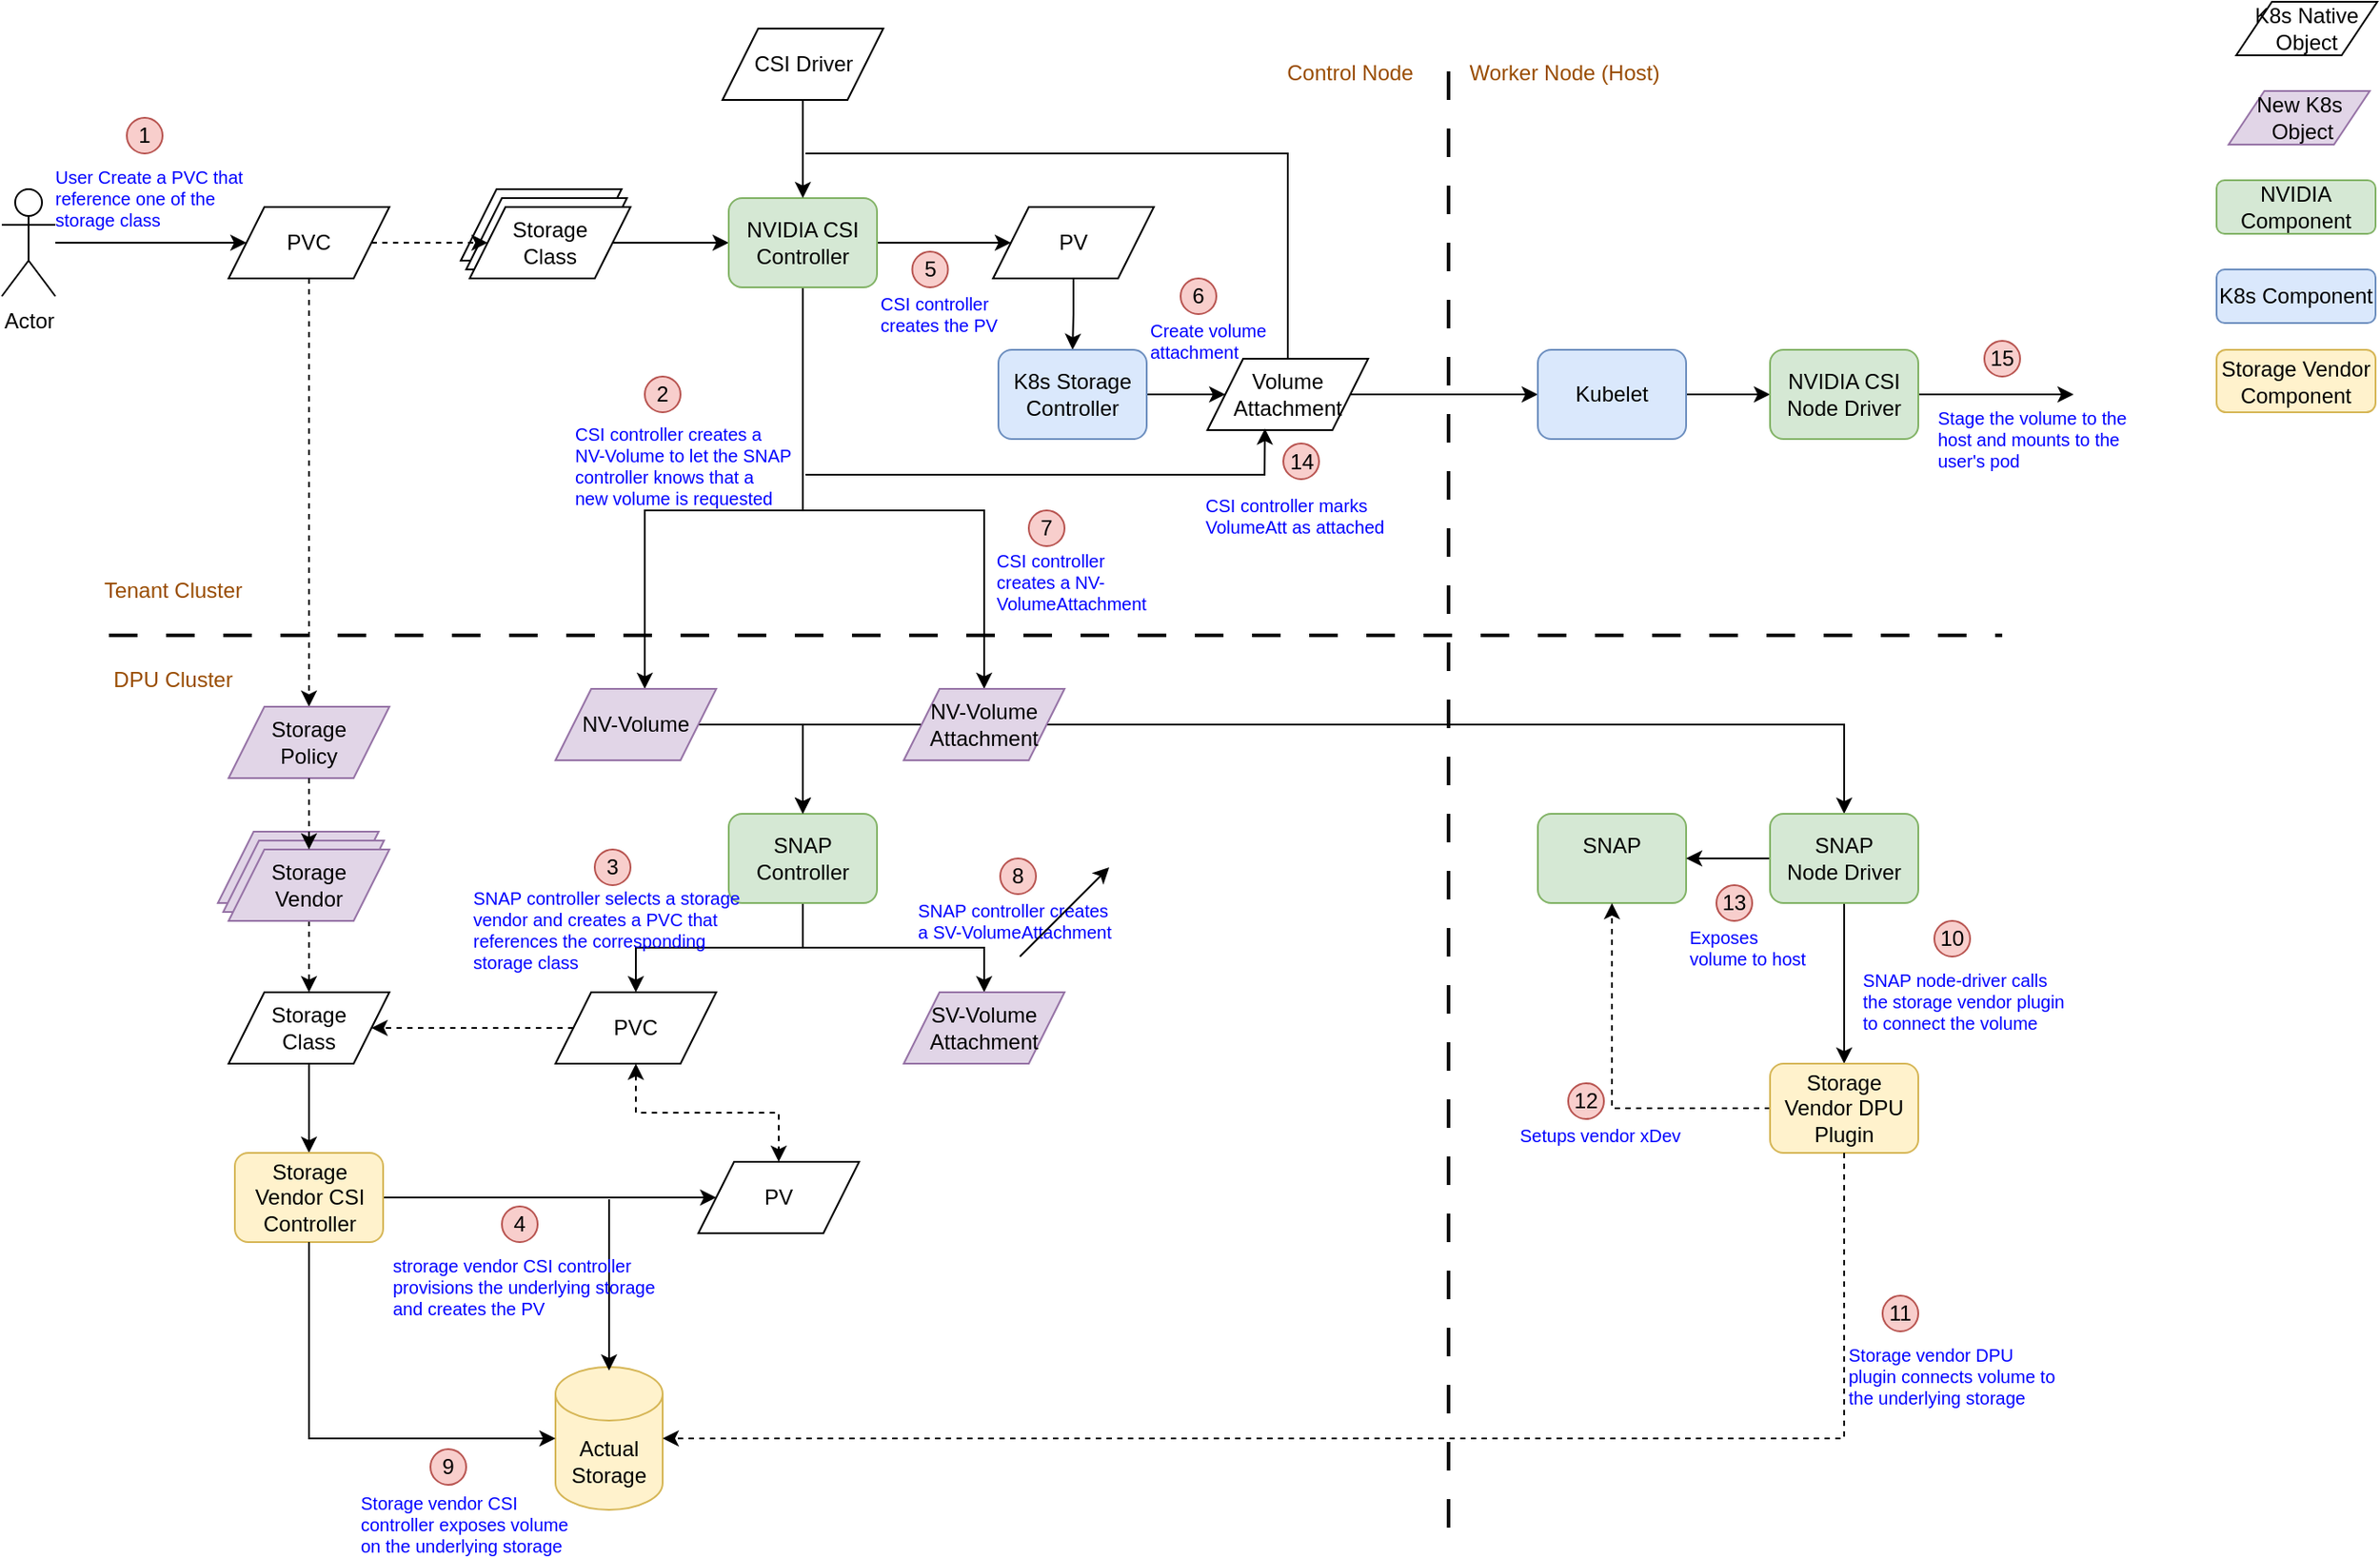 <mxfile version="26.0.16">
  <diagram name="Page-1" id="S3n0-SfiNUQgWGay7wz-">
    <mxGraphModel dx="2162" dy="960" grid="1" gridSize="10" guides="1" tooltips="1" connect="1" arrows="1" fold="1" page="1" pageScale="1" pageWidth="850" pageHeight="1100" math="0" shadow="0">
      <root>
        <mxCell id="0" />
        <mxCell id="1" parent="0" />
        <mxCell id="oYY9sbpEMJqJtEDze8hC-49" value="" style="endArrow=none;dashed=1;html=1;dashPattern=8 8;strokeWidth=2;rounded=0;" edge="1" parent="1">
          <mxGeometry width="50" height="50" relative="1" as="geometry">
            <mxPoint x="-110" y="390" as="sourcePoint" />
            <mxPoint x="950" y="390" as="targetPoint" />
          </mxGeometry>
        </mxCell>
        <mxCell id="oYY9sbpEMJqJtEDze8hC-50" value="" style="endArrow=none;dashed=1;html=1;dashPattern=8 8;strokeWidth=2;rounded=0;" edge="1" parent="1">
          <mxGeometry width="50" height="50" relative="1" as="geometry">
            <mxPoint x="640" y="890" as="sourcePoint" />
            <mxPoint x="640" y="60" as="targetPoint" />
          </mxGeometry>
        </mxCell>
        <mxCell id="oYY9sbpEMJqJtEDze8hC-62" style="edgeStyle=orthogonalEdgeStyle;rounded=0;orthogonalLoop=1;jettySize=auto;html=1;entryX=0;entryY=0.5;entryDx=0;entryDy=0;" edge="1" parent="1" source="oYY9sbpEMJqJtEDze8hC-51" target="oYY9sbpEMJqJtEDze8hC-56">
          <mxGeometry relative="1" as="geometry" />
        </mxCell>
        <mxCell id="oYY9sbpEMJqJtEDze8hC-51" value="Actor" style="shape=umlActor;verticalLabelPosition=bottom;verticalAlign=top;html=1;outlineConnect=0;" vertex="1" parent="1">
          <mxGeometry x="-170" y="140" width="30" height="60" as="geometry" />
        </mxCell>
        <mxCell id="oYY9sbpEMJqJtEDze8hC-52" value="&lt;font style=&quot;color: rgb(153, 76, 0);&quot;&gt;Tenant Cluster&lt;/font&gt;" style="text;html=1;align=center;verticalAlign=middle;whiteSpace=wrap;rounded=0;" vertex="1" parent="1">
          <mxGeometry x="-129" y="350" width="110" height="30" as="geometry" />
        </mxCell>
        <mxCell id="oYY9sbpEMJqJtEDze8hC-53" value="&lt;font style=&quot;color: rgb(153, 76, 0);&quot;&gt;DPU Cluster&lt;/font&gt;" style="text;html=1;align=center;verticalAlign=middle;whiteSpace=wrap;rounded=0;" vertex="1" parent="1">
          <mxGeometry x="-129" y="400" width="110" height="30" as="geometry" />
        </mxCell>
        <mxCell id="oYY9sbpEMJqJtEDze8hC-54" value="&lt;font style=&quot;color: rgb(153, 76, 0);&quot;&gt;Control Node&lt;/font&gt;" style="text;html=1;align=center;verticalAlign=middle;whiteSpace=wrap;rounded=0;" vertex="1" parent="1">
          <mxGeometry x="530" y="60" width="110" height="30" as="geometry" />
        </mxCell>
        <mxCell id="oYY9sbpEMJqJtEDze8hC-55" value="&lt;font style=&quot;color: rgb(153, 76, 0);&quot;&gt;Worker Node (Host)&lt;/font&gt;" style="text;html=1;align=center;verticalAlign=middle;whiteSpace=wrap;rounded=0;" vertex="1" parent="1">
          <mxGeometry x="650" y="60" width="110" height="30" as="geometry" />
        </mxCell>
        <mxCell id="oYY9sbpEMJqJtEDze8hC-80" style="edgeStyle=orthogonalEdgeStyle;rounded=0;orthogonalLoop=1;jettySize=auto;html=1;dashed=1;" edge="1" parent="1" source="oYY9sbpEMJqJtEDze8hC-56" target="oYY9sbpEMJqJtEDze8hC-75">
          <mxGeometry relative="1" as="geometry" />
        </mxCell>
        <mxCell id="oYY9sbpEMJqJtEDze8hC-56" value="PVC" style="shape=parallelogram;perimeter=parallelogramPerimeter;whiteSpace=wrap;html=1;fixedSize=1;" vertex="1" parent="1">
          <mxGeometry x="-43" y="150" width="90" height="40" as="geometry" />
        </mxCell>
        <mxCell id="oYY9sbpEMJqJtEDze8hC-57" value="K8s Native Object" style="shape=parallelogram;perimeter=parallelogramPerimeter;whiteSpace=wrap;html=1;fixedSize=1;" vertex="1" parent="1">
          <mxGeometry x="1081" y="35" width="79" height="30" as="geometry" />
        </mxCell>
        <mxCell id="oYY9sbpEMJqJtEDze8hC-58" value="New K8s&lt;div&gt;&lt;span style=&quot;background-color: transparent; color: light-dark(rgb(0, 0, 0), rgb(255, 255, 255));&quot;&gt;&amp;nbsp;Object&lt;/span&gt;&lt;/div&gt;" style="shape=parallelogram;perimeter=parallelogramPerimeter;whiteSpace=wrap;html=1;fixedSize=1;fillColor=#e1d5e7;strokeColor=#9673a6;" vertex="1" parent="1">
          <mxGeometry x="1076.75" y="85" width="79" height="30" as="geometry" />
        </mxCell>
        <mxCell id="oYY9sbpEMJqJtEDze8hC-59" value="" style="shape=parallelogram;perimeter=parallelogramPerimeter;whiteSpace=wrap;html=1;fixedSize=1;" vertex="1" parent="1">
          <mxGeometry x="87" y="140" width="90" height="40" as="geometry" />
        </mxCell>
        <mxCell id="oYY9sbpEMJqJtEDze8hC-60" value="" style="shape=parallelogram;perimeter=parallelogramPerimeter;whiteSpace=wrap;html=1;fixedSize=1;" vertex="1" parent="1">
          <mxGeometry x="90" y="145" width="90" height="40" as="geometry" />
        </mxCell>
        <mxCell id="oYY9sbpEMJqJtEDze8hC-65" style="edgeStyle=orthogonalEdgeStyle;rounded=0;orthogonalLoop=1;jettySize=auto;html=1;" edge="1" parent="1" source="oYY9sbpEMJqJtEDze8hC-61" target="oYY9sbpEMJqJtEDze8hC-64">
          <mxGeometry relative="1" as="geometry" />
        </mxCell>
        <mxCell id="oYY9sbpEMJqJtEDze8hC-61" value="Storage&lt;div&gt;Class&lt;/div&gt;" style="shape=parallelogram;perimeter=parallelogramPerimeter;whiteSpace=wrap;html=1;fixedSize=1;" vertex="1" parent="1">
          <mxGeometry x="92" y="150" width="90" height="40" as="geometry" />
        </mxCell>
        <mxCell id="oYY9sbpEMJqJtEDze8hC-63" style="edgeStyle=orthogonalEdgeStyle;rounded=0;orthogonalLoop=1;jettySize=auto;html=1;entryX=0;entryY=0.5;entryDx=0;entryDy=0;dashed=1;" edge="1" parent="1" source="oYY9sbpEMJqJtEDze8hC-56" target="oYY9sbpEMJqJtEDze8hC-61">
          <mxGeometry relative="1" as="geometry" />
        </mxCell>
        <mxCell id="oYY9sbpEMJqJtEDze8hC-69" style="edgeStyle=orthogonalEdgeStyle;rounded=0;orthogonalLoop=1;jettySize=auto;html=1;entryX=0;entryY=0.5;entryDx=0;entryDy=0;" edge="1" parent="1" source="oYY9sbpEMJqJtEDze8hC-64" target="oYY9sbpEMJqJtEDze8hC-66">
          <mxGeometry relative="1" as="geometry" />
        </mxCell>
        <mxCell id="oYY9sbpEMJqJtEDze8hC-98" style="edgeStyle=orthogonalEdgeStyle;rounded=0;orthogonalLoop=1;jettySize=auto;html=1;" edge="1" parent="1" source="oYY9sbpEMJqJtEDze8hC-64" target="oYY9sbpEMJqJtEDze8hC-94">
          <mxGeometry relative="1" as="geometry">
            <mxPoint x="190" y="410" as="targetPoint" />
            <Array as="points">
              <mxPoint x="279" y="320" />
              <mxPoint x="190" y="320" />
            </Array>
          </mxGeometry>
        </mxCell>
        <mxCell id="oYY9sbpEMJqJtEDze8hC-99" style="edgeStyle=orthogonalEdgeStyle;rounded=0;orthogonalLoop=1;jettySize=auto;html=1;exitX=0.5;exitY=1;exitDx=0;exitDy=0;" edge="1" parent="1" source="oYY9sbpEMJqJtEDze8hC-64" target="oYY9sbpEMJqJtEDze8hC-95">
          <mxGeometry relative="1" as="geometry">
            <Array as="points">
              <mxPoint x="279" y="320" />
              <mxPoint x="380" y="320" />
            </Array>
          </mxGeometry>
        </mxCell>
        <mxCell id="oYY9sbpEMJqJtEDze8hC-64" value="NVIDIA CSI Controller" style="rounded=1;whiteSpace=wrap;html=1;fillColor=#d5e8d4;strokeColor=#82b366;" vertex="1" parent="1">
          <mxGeometry x="237" y="145" width="83" height="50" as="geometry" />
        </mxCell>
        <mxCell id="oYY9sbpEMJqJtEDze8hC-70" style="edgeStyle=orthogonalEdgeStyle;rounded=0;orthogonalLoop=1;jettySize=auto;html=1;exitX=0.5;exitY=1;exitDx=0;exitDy=0;entryX=0.5;entryY=0;entryDx=0;entryDy=0;" edge="1" parent="1" source="oYY9sbpEMJqJtEDze8hC-66" target="oYY9sbpEMJqJtEDze8hC-67">
          <mxGeometry relative="1" as="geometry" />
        </mxCell>
        <mxCell id="oYY9sbpEMJqJtEDze8hC-66" value="PV" style="shape=parallelogram;perimeter=parallelogramPerimeter;whiteSpace=wrap;html=1;fixedSize=1;" vertex="1" parent="1">
          <mxGeometry x="385" y="150" width="90" height="40" as="geometry" />
        </mxCell>
        <mxCell id="oYY9sbpEMJqJtEDze8hC-71" style="edgeStyle=orthogonalEdgeStyle;rounded=0;orthogonalLoop=1;jettySize=auto;html=1;entryX=0;entryY=0.5;entryDx=0;entryDy=0;" edge="1" parent="1" source="oYY9sbpEMJqJtEDze8hC-67" target="oYY9sbpEMJqJtEDze8hC-68">
          <mxGeometry relative="1" as="geometry" />
        </mxCell>
        <mxCell id="oYY9sbpEMJqJtEDze8hC-67" value="K8s Storage Controller" style="rounded=1;whiteSpace=wrap;html=1;fillColor=#dae8fc;strokeColor=#6c8ebf;" vertex="1" parent="1">
          <mxGeometry x="388" y="230" width="83" height="50" as="geometry" />
        </mxCell>
        <mxCell id="oYY9sbpEMJqJtEDze8hC-106" style="edgeStyle=orthogonalEdgeStyle;rounded=0;orthogonalLoop=1;jettySize=auto;html=1;entryX=0;entryY=0.5;entryDx=0;entryDy=0;" edge="1" parent="1" source="oYY9sbpEMJqJtEDze8hC-68" target="oYY9sbpEMJqJtEDze8hC-104">
          <mxGeometry relative="1" as="geometry" />
        </mxCell>
        <mxCell id="oYY9sbpEMJqJtEDze8hC-68" value="Volume Attachment" style="shape=parallelogram;perimeter=parallelogramPerimeter;whiteSpace=wrap;html=1;fixedSize=1;" vertex="1" parent="1">
          <mxGeometry x="505" y="235" width="90" height="40" as="geometry" />
        </mxCell>
        <mxCell id="oYY9sbpEMJqJtEDze8hC-72" value="NVIDIA Component" style="rounded=1;whiteSpace=wrap;html=1;fillColor=#d5e8d4;strokeColor=#82b366;" vertex="1" parent="1">
          <mxGeometry x="1070" y="135" width="89" height="30" as="geometry" />
        </mxCell>
        <mxCell id="oYY9sbpEMJqJtEDze8hC-73" value="K8s Component" style="rounded=1;whiteSpace=wrap;html=1;fillColor=#dae8fc;strokeColor=#6c8ebf;" vertex="1" parent="1">
          <mxGeometry x="1070" y="185" width="89" height="30" as="geometry" />
        </mxCell>
        <mxCell id="oYY9sbpEMJqJtEDze8hC-74" value="Storage Vendor Component" style="rounded=1;whiteSpace=wrap;html=1;fillColor=#fff2cc;strokeColor=#d6b656;" vertex="1" parent="1">
          <mxGeometry x="1070" y="230" width="89" height="35" as="geometry" />
        </mxCell>
        <mxCell id="oYY9sbpEMJqJtEDze8hC-75" value="Storage&lt;div&gt;Policy&lt;/div&gt;" style="shape=parallelogram;perimeter=parallelogramPerimeter;whiteSpace=wrap;html=1;fixedSize=1;fillColor=#e1d5e7;strokeColor=#9673a6;" vertex="1" parent="1">
          <mxGeometry x="-43" y="430" width="90" height="40" as="geometry" />
        </mxCell>
        <mxCell id="oYY9sbpEMJqJtEDze8hC-76" value="" style="shape=parallelogram;perimeter=parallelogramPerimeter;whiteSpace=wrap;html=1;fixedSize=1;fillColor=#e1d5e7;strokeColor=#9673a6;" vertex="1" parent="1">
          <mxGeometry x="-49" y="500" width="90" height="40" as="geometry" />
        </mxCell>
        <mxCell id="oYY9sbpEMJqJtEDze8hC-77" value="" style="shape=parallelogram;perimeter=parallelogramPerimeter;whiteSpace=wrap;html=1;fixedSize=1;fillColor=#e1d5e7;strokeColor=#9673a6;" vertex="1" parent="1">
          <mxGeometry x="-46" y="505" width="90" height="40" as="geometry" />
        </mxCell>
        <mxCell id="oYY9sbpEMJqJtEDze8hC-82" style="edgeStyle=orthogonalEdgeStyle;rounded=0;orthogonalLoop=1;jettySize=auto;html=1;dashed=1;" edge="1" parent="1" source="oYY9sbpEMJqJtEDze8hC-78" target="oYY9sbpEMJqJtEDze8hC-79">
          <mxGeometry relative="1" as="geometry" />
        </mxCell>
        <mxCell id="oYY9sbpEMJqJtEDze8hC-78" value="Storage&lt;div&gt;Vendor&lt;/div&gt;" style="shape=parallelogram;perimeter=parallelogramPerimeter;whiteSpace=wrap;html=1;fixedSize=1;fillColor=#e1d5e7;strokeColor=#9673a6;" vertex="1" parent="1">
          <mxGeometry x="-43" y="510" width="90" height="40" as="geometry" />
        </mxCell>
        <mxCell id="oYY9sbpEMJqJtEDze8hC-108" style="edgeStyle=orthogonalEdgeStyle;rounded=0;orthogonalLoop=1;jettySize=auto;html=1;exitX=0.5;exitY=1;exitDx=0;exitDy=0;entryX=0.5;entryY=0;entryDx=0;entryDy=0;" edge="1" parent="1" source="oYY9sbpEMJqJtEDze8hC-79" target="oYY9sbpEMJqJtEDze8hC-83">
          <mxGeometry relative="1" as="geometry" />
        </mxCell>
        <mxCell id="oYY9sbpEMJqJtEDze8hC-79" value="Storage&lt;div&gt;Class&lt;/div&gt;" style="shape=parallelogram;perimeter=parallelogramPerimeter;whiteSpace=wrap;html=1;fixedSize=1;" vertex="1" parent="1">
          <mxGeometry x="-43" y="590" width="90" height="40" as="geometry" />
        </mxCell>
        <mxCell id="oYY9sbpEMJqJtEDze8hC-81" style="edgeStyle=orthogonalEdgeStyle;rounded=0;orthogonalLoop=1;jettySize=auto;html=1;exitX=0.5;exitY=1;exitDx=0;exitDy=0;entryX=0.5;entryY=0;entryDx=0;entryDy=0;dashed=1;" edge="1" parent="1" source="oYY9sbpEMJqJtEDze8hC-75" target="oYY9sbpEMJqJtEDze8hC-78">
          <mxGeometry relative="1" as="geometry" />
        </mxCell>
        <mxCell id="oYY9sbpEMJqJtEDze8hC-85" style="edgeStyle=orthogonalEdgeStyle;rounded=0;orthogonalLoop=1;jettySize=auto;html=1;entryX=0;entryY=0.5;entryDx=0;entryDy=0;" edge="1" parent="1" source="oYY9sbpEMJqJtEDze8hC-83" target="oYY9sbpEMJqJtEDze8hC-84">
          <mxGeometry relative="1" as="geometry" />
        </mxCell>
        <mxCell id="oYY9sbpEMJqJtEDze8hC-83" value="Storage Vendor CSI Controller" style="rounded=1;whiteSpace=wrap;html=1;fillColor=#fff2cc;strokeColor=#d6b656;" vertex="1" parent="1">
          <mxGeometry x="-39.5" y="680" width="83" height="50" as="geometry" />
        </mxCell>
        <mxCell id="oYY9sbpEMJqJtEDze8hC-84" value="PV" style="shape=parallelogram;perimeter=parallelogramPerimeter;whiteSpace=wrap;html=1;fixedSize=1;" vertex="1" parent="1">
          <mxGeometry x="220" y="685" width="90" height="40" as="geometry" />
        </mxCell>
        <mxCell id="oYY9sbpEMJqJtEDze8hC-87" style="edgeStyle=orthogonalEdgeStyle;rounded=0;orthogonalLoop=1;jettySize=auto;html=1;entryX=1;entryY=0.5;entryDx=0;entryDy=0;dashed=1;" edge="1" parent="1" source="oYY9sbpEMJqJtEDze8hC-86" target="oYY9sbpEMJqJtEDze8hC-79">
          <mxGeometry relative="1" as="geometry" />
        </mxCell>
        <mxCell id="oYY9sbpEMJqJtEDze8hC-88" style="edgeStyle=orthogonalEdgeStyle;rounded=0;orthogonalLoop=1;jettySize=auto;html=1;exitX=0.5;exitY=1;exitDx=0;exitDy=0;dashed=1;startArrow=classic;startFill=1;" edge="1" parent="1" source="oYY9sbpEMJqJtEDze8hC-86" target="oYY9sbpEMJqJtEDze8hC-84">
          <mxGeometry relative="1" as="geometry" />
        </mxCell>
        <mxCell id="oYY9sbpEMJqJtEDze8hC-86" value="PVC" style="shape=parallelogram;perimeter=parallelogramPerimeter;whiteSpace=wrap;html=1;fixedSize=1;" vertex="1" parent="1">
          <mxGeometry x="140" y="590" width="90" height="40" as="geometry" />
        </mxCell>
        <mxCell id="oYY9sbpEMJqJtEDze8hC-92" style="edgeStyle=orthogonalEdgeStyle;rounded=0;orthogonalLoop=1;jettySize=auto;html=1;exitX=0.5;exitY=1;exitDx=0;exitDy=0;entryX=0.5;entryY=0;entryDx=0;entryDy=0;" edge="1" parent="1" source="oYY9sbpEMJqJtEDze8hC-90" target="oYY9sbpEMJqJtEDze8hC-86">
          <mxGeometry relative="1" as="geometry" />
        </mxCell>
        <mxCell id="oYY9sbpEMJqJtEDze8hC-93" style="edgeStyle=orthogonalEdgeStyle;rounded=0;orthogonalLoop=1;jettySize=auto;html=1;entryX=0.5;entryY=0;entryDx=0;entryDy=0;exitX=0.5;exitY=1;exitDx=0;exitDy=0;" edge="1" parent="1" source="oYY9sbpEMJqJtEDze8hC-90" target="oYY9sbpEMJqJtEDze8hC-91">
          <mxGeometry relative="1" as="geometry" />
        </mxCell>
        <mxCell id="oYY9sbpEMJqJtEDze8hC-90" value="SNAP Controller" style="rounded=1;whiteSpace=wrap;html=1;fillColor=#d5e8d4;strokeColor=#82b366;" vertex="1" parent="1">
          <mxGeometry x="237" y="490" width="83" height="50" as="geometry" />
        </mxCell>
        <mxCell id="oYY9sbpEMJqJtEDze8hC-91" value="SV-Volume Attachment" style="shape=parallelogram;perimeter=parallelogramPerimeter;whiteSpace=wrap;html=1;fixedSize=1;fillColor=#e1d5e7;strokeColor=#9673a6;" vertex="1" parent="1">
          <mxGeometry x="335" y="590" width="90" height="40" as="geometry" />
        </mxCell>
        <mxCell id="oYY9sbpEMJqJtEDze8hC-96" style="edgeStyle=orthogonalEdgeStyle;rounded=0;orthogonalLoop=1;jettySize=auto;html=1;entryX=0.5;entryY=0;entryDx=0;entryDy=0;" edge="1" parent="1" source="oYY9sbpEMJqJtEDze8hC-94" target="oYY9sbpEMJqJtEDze8hC-90">
          <mxGeometry relative="1" as="geometry" />
        </mxCell>
        <mxCell id="oYY9sbpEMJqJtEDze8hC-94" value="NV-Volume" style="shape=parallelogram;perimeter=parallelogramPerimeter;whiteSpace=wrap;html=1;fixedSize=1;fillColor=#e1d5e7;strokeColor=#9673a6;" vertex="1" parent="1">
          <mxGeometry x="140" y="420" width="90" height="40" as="geometry" />
        </mxCell>
        <mxCell id="oYY9sbpEMJqJtEDze8hC-97" style="edgeStyle=orthogonalEdgeStyle;rounded=0;orthogonalLoop=1;jettySize=auto;html=1;entryX=0.5;entryY=0;entryDx=0;entryDy=0;" edge="1" parent="1" source="oYY9sbpEMJqJtEDze8hC-95" target="oYY9sbpEMJqJtEDze8hC-90">
          <mxGeometry relative="1" as="geometry" />
        </mxCell>
        <mxCell id="oYY9sbpEMJqJtEDze8hC-119" style="edgeStyle=orthogonalEdgeStyle;rounded=0;orthogonalLoop=1;jettySize=auto;html=1;entryX=0.5;entryY=0;entryDx=0;entryDy=0;" edge="1" parent="1" source="oYY9sbpEMJqJtEDze8hC-95" target="oYY9sbpEMJqJtEDze8hC-113">
          <mxGeometry relative="1" as="geometry" />
        </mxCell>
        <mxCell id="oYY9sbpEMJqJtEDze8hC-95" value="NV-Volume Attachment" style="shape=parallelogram;perimeter=parallelogramPerimeter;whiteSpace=wrap;html=1;fixedSize=1;fillColor=#e1d5e7;strokeColor=#9673a6;" vertex="1" parent="1">
          <mxGeometry x="335" y="420" width="90" height="40" as="geometry" />
        </mxCell>
        <mxCell id="oYY9sbpEMJqJtEDze8hC-100" value="" style="endArrow=classic;html=1;rounded=0;entryX=0.358;entryY=0.978;entryDx=0;entryDy=0;entryPerimeter=0;" edge="1" parent="1" target="oYY9sbpEMJqJtEDze8hC-68">
          <mxGeometry width="50" height="50" relative="1" as="geometry">
            <mxPoint x="280" y="300" as="sourcePoint" />
            <mxPoint x="450" y="390" as="targetPoint" />
            <Array as="points">
              <mxPoint x="537" y="300" />
            </Array>
          </mxGeometry>
        </mxCell>
        <mxCell id="oYY9sbpEMJqJtEDze8hC-102" style="edgeStyle=orthogonalEdgeStyle;rounded=0;orthogonalLoop=1;jettySize=auto;html=1;entryX=0.5;entryY=0;entryDx=0;entryDy=0;" edge="1" parent="1" source="oYY9sbpEMJqJtEDze8hC-101" target="oYY9sbpEMJqJtEDze8hC-64">
          <mxGeometry relative="1" as="geometry" />
        </mxCell>
        <mxCell id="oYY9sbpEMJqJtEDze8hC-101" value="CSI Driver" style="shape=parallelogram;perimeter=parallelogramPerimeter;whiteSpace=wrap;html=1;fixedSize=1;" vertex="1" parent="1">
          <mxGeometry x="233.5" y="50" width="90" height="40" as="geometry" />
        </mxCell>
        <mxCell id="oYY9sbpEMJqJtEDze8hC-103" value="" style="endArrow=none;html=1;rounded=0;entryX=0.5;entryY=0;entryDx=0;entryDy=0;" edge="1" parent="1" target="oYY9sbpEMJqJtEDze8hC-68">
          <mxGeometry width="50" height="50" relative="1" as="geometry">
            <mxPoint x="280" y="120" as="sourcePoint" />
            <mxPoint x="550" y="120" as="targetPoint" />
            <Array as="points">
              <mxPoint x="550" y="120" />
            </Array>
          </mxGeometry>
        </mxCell>
        <mxCell id="oYY9sbpEMJqJtEDze8hC-107" style="edgeStyle=orthogonalEdgeStyle;rounded=0;orthogonalLoop=1;jettySize=auto;html=1;entryX=0;entryY=0.5;entryDx=0;entryDy=0;" edge="1" parent="1" source="oYY9sbpEMJqJtEDze8hC-104" target="oYY9sbpEMJqJtEDze8hC-105">
          <mxGeometry relative="1" as="geometry" />
        </mxCell>
        <mxCell id="oYY9sbpEMJqJtEDze8hC-104" value="Kubelet" style="rounded=1;whiteSpace=wrap;html=1;fillColor=#dae8fc;strokeColor=#6c8ebf;" vertex="1" parent="1">
          <mxGeometry x="690" y="230" width="83" height="50" as="geometry" />
        </mxCell>
        <mxCell id="oYY9sbpEMJqJtEDze8hC-158" style="edgeStyle=orthogonalEdgeStyle;rounded=0;orthogonalLoop=1;jettySize=auto;html=1;exitX=1;exitY=0.5;exitDx=0;exitDy=0;" edge="1" parent="1" source="oYY9sbpEMJqJtEDze8hC-105">
          <mxGeometry relative="1" as="geometry">
            <mxPoint x="990" y="255" as="targetPoint" />
          </mxGeometry>
        </mxCell>
        <mxCell id="oYY9sbpEMJqJtEDze8hC-105" value="NVIDIA CSI Node Driver" style="rounded=1;whiteSpace=wrap;html=1;fillColor=#d5e8d4;strokeColor=#82b366;" vertex="1" parent="1">
          <mxGeometry x="820" y="230" width="83" height="50" as="geometry" />
        </mxCell>
        <mxCell id="oYY9sbpEMJqJtEDze8hC-109" value="Actual Storage" style="shape=cylinder3;whiteSpace=wrap;html=1;boundedLbl=1;backgroundOutline=1;size=15;fillColor=#fff2cc;strokeColor=#d6b656;" vertex="1" parent="1">
          <mxGeometry x="140" y="800" width="60" height="80" as="geometry" />
        </mxCell>
        <mxCell id="oYY9sbpEMJqJtEDze8hC-110" style="edgeStyle=orthogonalEdgeStyle;rounded=0;orthogonalLoop=1;jettySize=auto;html=1;entryX=0;entryY=0.5;entryDx=0;entryDy=0;entryPerimeter=0;exitX=0.5;exitY=1;exitDx=0;exitDy=0;" edge="1" parent="1" source="oYY9sbpEMJqJtEDze8hC-83" target="oYY9sbpEMJqJtEDze8hC-109">
          <mxGeometry relative="1" as="geometry" />
        </mxCell>
        <mxCell id="oYY9sbpEMJqJtEDze8hC-111" value="" style="endArrow=classic;html=1;rounded=0;" edge="1" parent="1">
          <mxGeometry width="50" height="50" relative="1" as="geometry">
            <mxPoint x="170" y="706" as="sourcePoint" />
            <mxPoint x="170" y="802" as="targetPoint" />
          </mxGeometry>
        </mxCell>
        <mxCell id="oYY9sbpEMJqJtEDze8hC-112" value="SNAP&lt;div&gt;&lt;br&gt;&lt;/div&gt;" style="rounded=1;whiteSpace=wrap;html=1;fillColor=#d5e8d4;strokeColor=#82b366;" vertex="1" parent="1">
          <mxGeometry x="690" y="490" width="83" height="50" as="geometry" />
        </mxCell>
        <mxCell id="oYY9sbpEMJqJtEDze8hC-115" style="edgeStyle=orthogonalEdgeStyle;rounded=0;orthogonalLoop=1;jettySize=auto;html=1;exitX=0.5;exitY=1;exitDx=0;exitDy=0;entryX=0.5;entryY=0;entryDx=0;entryDy=0;" edge="1" parent="1" source="oYY9sbpEMJqJtEDze8hC-113" target="oYY9sbpEMJqJtEDze8hC-114">
          <mxGeometry relative="1" as="geometry" />
        </mxCell>
        <mxCell id="oYY9sbpEMJqJtEDze8hC-116" style="edgeStyle=orthogonalEdgeStyle;rounded=0;orthogonalLoop=1;jettySize=auto;html=1;entryX=1;entryY=0.5;entryDx=0;entryDy=0;" edge="1" parent="1" source="oYY9sbpEMJqJtEDze8hC-113" target="oYY9sbpEMJqJtEDze8hC-112">
          <mxGeometry relative="1" as="geometry" />
        </mxCell>
        <mxCell id="oYY9sbpEMJqJtEDze8hC-113" value="SNAP&lt;div&gt;Node Driver&lt;/div&gt;" style="rounded=1;whiteSpace=wrap;html=1;fillColor=#d5e8d4;strokeColor=#82b366;" vertex="1" parent="1">
          <mxGeometry x="820" y="490" width="83" height="50" as="geometry" />
        </mxCell>
        <mxCell id="oYY9sbpEMJqJtEDze8hC-117" style="edgeStyle=orthogonalEdgeStyle;rounded=0;orthogonalLoop=1;jettySize=auto;html=1;entryX=0.5;entryY=1;entryDx=0;entryDy=0;dashed=1;" edge="1" parent="1" source="oYY9sbpEMJqJtEDze8hC-114" target="oYY9sbpEMJqJtEDze8hC-112">
          <mxGeometry relative="1" as="geometry" />
        </mxCell>
        <mxCell id="oYY9sbpEMJqJtEDze8hC-114" value="Storage Vendor DPU Plugin" style="rounded=1;whiteSpace=wrap;html=1;fillColor=#fff2cc;strokeColor=#d6b656;" vertex="1" parent="1">
          <mxGeometry x="820" y="630" width="83" height="50" as="geometry" />
        </mxCell>
        <mxCell id="oYY9sbpEMJqJtEDze8hC-118" style="edgeStyle=orthogonalEdgeStyle;rounded=0;orthogonalLoop=1;jettySize=auto;html=1;entryX=1;entryY=0.5;entryDx=0;entryDy=0;entryPerimeter=0;exitX=0.5;exitY=1;exitDx=0;exitDy=0;dashed=1;" edge="1" parent="1" source="oYY9sbpEMJqJtEDze8hC-114" target="oYY9sbpEMJqJtEDze8hC-109">
          <mxGeometry relative="1" as="geometry" />
        </mxCell>
        <mxCell id="oYY9sbpEMJqJtEDze8hC-120" value="1" style="ellipse;whiteSpace=wrap;html=1;aspect=fixed;fillColor=#f8cecc;strokeColor=#b85450;" vertex="1" parent="1">
          <mxGeometry x="-100" y="100" width="20" height="20" as="geometry" />
        </mxCell>
        <mxCell id="oYY9sbpEMJqJtEDze8hC-121" value="User Create a PVC that reference one of the storage class" style="text;html=1;align=left;verticalAlign=middle;whiteSpace=wrap;rounded=0;fontSize=10;fontColor=#0000FF;" vertex="1" parent="1">
          <mxGeometry x="-142" y="130" width="122" height="30" as="geometry" />
        </mxCell>
        <mxCell id="oYY9sbpEMJqJtEDze8hC-123" value="2" style="ellipse;whiteSpace=wrap;html=1;aspect=fixed;fillColor=#f8cecc;strokeColor=#b85450;" vertex="1" parent="1">
          <mxGeometry x="190" y="245" width="20" height="20" as="geometry" />
        </mxCell>
        <mxCell id="oYY9sbpEMJqJtEDze8hC-124" value="CSI controller creates a NV-Volume to let the SNAP controller knows that a new volume is requested" style="text;html=1;align=left;verticalAlign=middle;whiteSpace=wrap;rounded=0;fontSize=10;fontColor=#0000FF;" vertex="1" parent="1">
          <mxGeometry x="148.5" y="280" width="123" height="30" as="geometry" />
        </mxCell>
        <mxCell id="oYY9sbpEMJqJtEDze8hC-126" value="3" style="ellipse;whiteSpace=wrap;html=1;aspect=fixed;fillColor=#f8cecc;strokeColor=#b85450;" vertex="1" parent="1">
          <mxGeometry x="162" y="510" width="20" height="20" as="geometry" />
        </mxCell>
        <mxCell id="oYY9sbpEMJqJtEDze8hC-127" value="SNAP controller selects a storage vendor and creates a PVC that references the corresponding storage class" style="text;html=1;align=left;verticalAlign=middle;whiteSpace=wrap;rounded=0;fontSize=10;fontColor=#0000FF;" vertex="1" parent="1">
          <mxGeometry x="92" y="540" width="156" height="30" as="geometry" />
        </mxCell>
        <mxCell id="oYY9sbpEMJqJtEDze8hC-128" value="4" style="ellipse;whiteSpace=wrap;html=1;aspect=fixed;fillColor=#f8cecc;strokeColor=#b85450;" vertex="1" parent="1">
          <mxGeometry x="110" y="710" width="20" height="20" as="geometry" />
        </mxCell>
        <mxCell id="oYY9sbpEMJqJtEDze8hC-129" value="strorage vendor CSI controller provisions the underlying storage and creates the PV" style="text;html=1;align=left;verticalAlign=middle;whiteSpace=wrap;rounded=0;fontSize=10;fontColor=#0000FF;" vertex="1" parent="1">
          <mxGeometry x="47" y="740" width="156" height="30" as="geometry" />
        </mxCell>
        <mxCell id="oYY9sbpEMJqJtEDze8hC-131" value="5" style="ellipse;whiteSpace=wrap;html=1;aspect=fixed;fillColor=#f8cecc;strokeColor=#b85450;" vertex="1" parent="1">
          <mxGeometry x="339.75" y="175" width="20" height="20" as="geometry" />
        </mxCell>
        <mxCell id="oYY9sbpEMJqJtEDze8hC-132" value="CSI controller creates the PV" style="text;html=1;align=left;verticalAlign=middle;whiteSpace=wrap;rounded=0;fontSize=10;fontColor=#0000FF;" vertex="1" parent="1">
          <mxGeometry x="320" y="190" width="76.5" height="40" as="geometry" />
        </mxCell>
        <mxCell id="oYY9sbpEMJqJtEDze8hC-135" value="6" style="ellipse;whiteSpace=wrap;html=1;aspect=fixed;fillColor=#f8cecc;strokeColor=#b85450;" vertex="1" parent="1">
          <mxGeometry x="490" y="190" width="20" height="20" as="geometry" />
        </mxCell>
        <mxCell id="oYY9sbpEMJqJtEDze8hC-136" value="Create volume attachment" style="text;html=1;align=left;verticalAlign=middle;whiteSpace=wrap;rounded=0;fontSize=10;fontColor=#0000FF;" vertex="1" parent="1">
          <mxGeometry x="471" y="205" width="76.5" height="40" as="geometry" />
        </mxCell>
        <mxCell id="oYY9sbpEMJqJtEDze8hC-137" value="7" style="ellipse;whiteSpace=wrap;html=1;aspect=fixed;fillColor=#f8cecc;strokeColor=#b85450;" vertex="1" parent="1">
          <mxGeometry x="405" y="320" width="20" height="20" as="geometry" />
        </mxCell>
        <mxCell id="oYY9sbpEMJqJtEDze8hC-138" value="CSI controller creates a NV-VolumeAttachment" style="text;html=1;align=left;verticalAlign=middle;whiteSpace=wrap;rounded=0;fontSize=10;fontColor=#0000FF;" vertex="1" parent="1">
          <mxGeometry x="385" y="340" width="76.5" height="40" as="geometry" />
        </mxCell>
        <mxCell id="oYY9sbpEMJqJtEDze8hC-139" value="8" style="ellipse;whiteSpace=wrap;html=1;aspect=fixed;fillColor=#f8cecc;strokeColor=#b85450;" vertex="1" parent="1">
          <mxGeometry x="389" y="515" width="20" height="20" as="geometry" />
        </mxCell>
        <mxCell id="oYY9sbpEMJqJtEDze8hC-140" value="SNAP controller creates a SV-VolumeAttachment" style="text;html=1;align=left;verticalAlign=middle;whiteSpace=wrap;rounded=0;fontSize=10;fontColor=#0000FF;" vertex="1" parent="1">
          <mxGeometry x="341" y="535" width="116" height="30" as="geometry" />
        </mxCell>
        <mxCell id="oYY9sbpEMJqJtEDze8hC-141" value="9" style="ellipse;whiteSpace=wrap;html=1;aspect=fixed;fillColor=#f8cecc;strokeColor=#b85450;" vertex="1" parent="1">
          <mxGeometry x="70" y="846" width="20" height="20" as="geometry" />
        </mxCell>
        <mxCell id="oYY9sbpEMJqJtEDze8hC-142" value="Storage vendor CSI controller exposes volume on the underlying storage" style="text;html=1;align=left;verticalAlign=middle;whiteSpace=wrap;rounded=0;fontSize=10;fontColor=#0000FF;" vertex="1" parent="1">
          <mxGeometry x="28.5" y="873" width="120" height="30" as="geometry" />
        </mxCell>
        <mxCell id="oYY9sbpEMJqJtEDze8hC-145" value="10" style="ellipse;whiteSpace=wrap;html=1;aspect=fixed;fillColor=#f8cecc;strokeColor=#b85450;" vertex="1" parent="1">
          <mxGeometry x="912" y="550" width="20" height="20" as="geometry" />
        </mxCell>
        <mxCell id="oYY9sbpEMJqJtEDze8hC-146" value="SNAP node-driver calls the storage vendor plugin to connect the volume" style="text;html=1;align=left;verticalAlign=middle;whiteSpace=wrap;rounded=0;fontSize=10;fontColor=#0000FF;" vertex="1" parent="1">
          <mxGeometry x="870" y="580" width="120" height="30" as="geometry" />
        </mxCell>
        <mxCell id="oYY9sbpEMJqJtEDze8hC-147" value="11" style="ellipse;whiteSpace=wrap;html=1;aspect=fixed;fillColor=#f8cecc;strokeColor=#b85450;" vertex="1" parent="1">
          <mxGeometry x="883" y="760" width="20" height="20" as="geometry" />
        </mxCell>
        <mxCell id="oYY9sbpEMJqJtEDze8hC-148" value="Storage vendor DPU plugin connects volume to the underlying storage" style="text;html=1;align=left;verticalAlign=middle;whiteSpace=wrap;rounded=0;fontSize=10;fontColor=#0000FF;" vertex="1" parent="1">
          <mxGeometry x="862" y="790" width="120" height="30" as="geometry" />
        </mxCell>
        <mxCell id="oYY9sbpEMJqJtEDze8hC-149" value="12" style="ellipse;whiteSpace=wrap;html=1;aspect=fixed;fillColor=#f8cecc;strokeColor=#b85450;" vertex="1" parent="1">
          <mxGeometry x="707" y="641" width="20" height="20" as="geometry" />
        </mxCell>
        <mxCell id="oYY9sbpEMJqJtEDze8hC-150" value="Setups vendor xDev" style="text;html=1;align=left;verticalAlign=middle;whiteSpace=wrap;rounded=0;fontSize=10;fontColor=#0000FF;" vertex="1" parent="1">
          <mxGeometry x="678" y="655" width="98.5" height="30" as="geometry" />
        </mxCell>
        <mxCell id="oYY9sbpEMJqJtEDze8hC-151" value="13" style="ellipse;whiteSpace=wrap;html=1;aspect=fixed;fillColor=#f8cecc;strokeColor=#b85450;" vertex="1" parent="1">
          <mxGeometry x="790" y="530" width="20" height="20" as="geometry" />
        </mxCell>
        <mxCell id="oYY9sbpEMJqJtEDze8hC-153" value="Exposes volume to host" style="text;html=1;align=left;verticalAlign=middle;whiteSpace=wrap;rounded=0;fontSize=10;fontColor=#0000FF;" vertex="1" parent="1">
          <mxGeometry x="773" y="550" width="68" height="30" as="geometry" />
        </mxCell>
        <mxCell id="oYY9sbpEMJqJtEDze8hC-154" value="14" style="ellipse;whiteSpace=wrap;html=1;aspect=fixed;fillColor=#f8cecc;strokeColor=#b85450;" vertex="1" parent="1">
          <mxGeometry x="547.5" y="282.5" width="20" height="20" as="geometry" />
        </mxCell>
        <mxCell id="oYY9sbpEMJqJtEDze8hC-155" value="CSI controller marks VolumeAtt as attached" style="text;html=1;align=left;verticalAlign=middle;whiteSpace=wrap;rounded=0;fontSize=10;fontColor=#0000FF;" vertex="1" parent="1">
          <mxGeometry x="501.75" y="302.5" width="111.5" height="40" as="geometry" />
        </mxCell>
        <mxCell id="oYY9sbpEMJqJtEDze8hC-157" value="" style="endArrow=classic;html=1;rounded=0;" edge="1" parent="1">
          <mxGeometry width="50" height="50" relative="1" as="geometry">
            <mxPoint x="400" y="570" as="sourcePoint" />
            <mxPoint x="450" y="520" as="targetPoint" />
          </mxGeometry>
        </mxCell>
        <mxCell id="oYY9sbpEMJqJtEDze8hC-159" value="15" style="ellipse;whiteSpace=wrap;html=1;aspect=fixed;fillColor=#f8cecc;strokeColor=#b85450;" vertex="1" parent="1">
          <mxGeometry x="940" y="225" width="20" height="20" as="geometry" />
        </mxCell>
        <mxCell id="oYY9sbpEMJqJtEDze8hC-160" value="Stage the volume to the host and mounts to the user&#39;s pod" style="text;html=1;align=left;verticalAlign=middle;whiteSpace=wrap;rounded=0;fontSize=10;fontColor=#0000FF;" vertex="1" parent="1">
          <mxGeometry x="912" y="265" width="120" height="30" as="geometry" />
        </mxCell>
      </root>
    </mxGraphModel>
  </diagram>
</mxfile>
